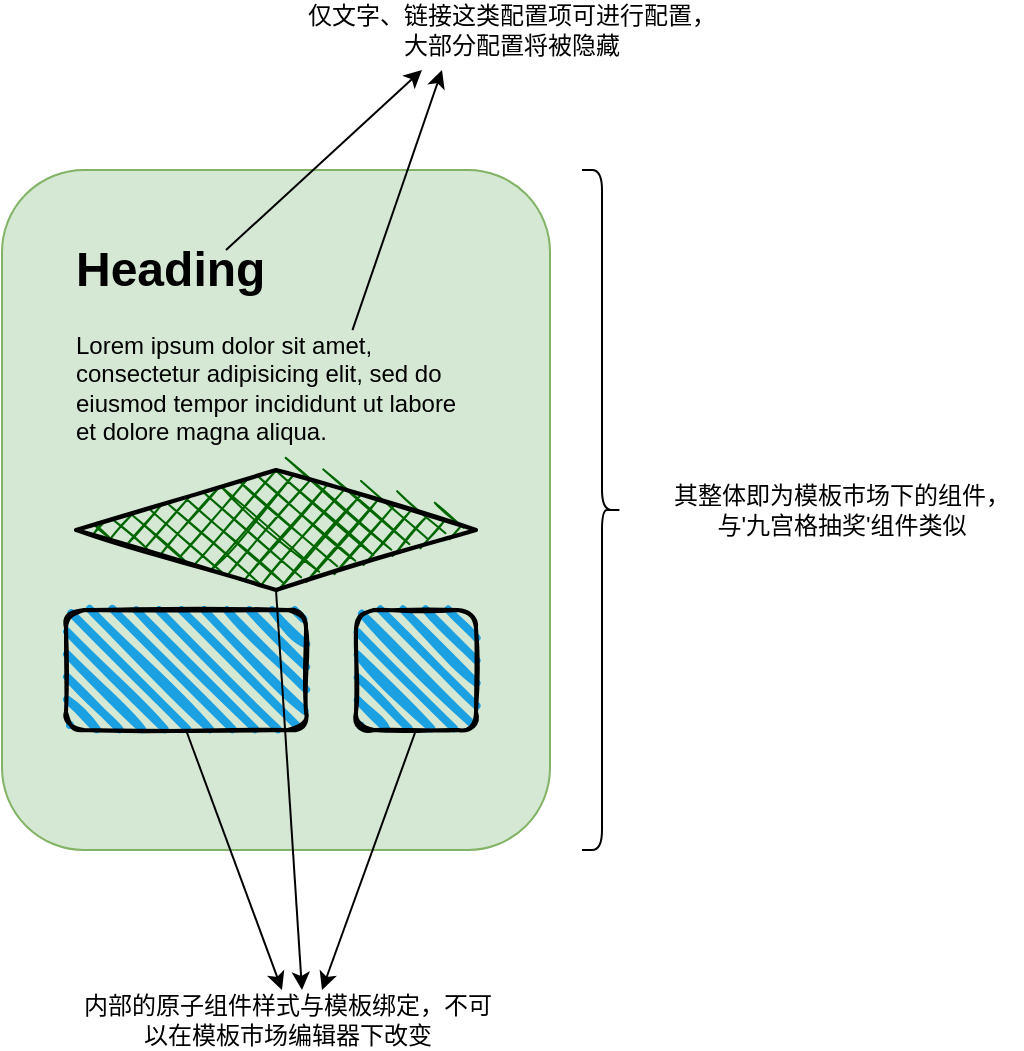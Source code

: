 <mxfile version="14.6.6" type="github"><diagram id="piBjMuxRidWDgHM6B331" name="Page-1"><mxGraphModel dx="1298" dy="754" grid="1" gridSize="10" guides="1" tooltips="1" connect="1" arrows="1" fold="1" page="1" pageScale="1" pageWidth="827" pageHeight="1169" math="0" shadow="0"><root><mxCell id="0"/><mxCell id="1" parent="0"/><mxCell id="6QGJqb0VSAb1wPBAJHQ8-1" value="" style="rounded=1;whiteSpace=wrap;html=1;fillColor=#d5e8d4;strokeColor=#82b366;perimeterSpacing=2;" vertex="1" parent="1"><mxGeometry x="170" y="160" width="274" height="340" as="geometry"/></mxCell><mxCell id="6QGJqb0VSAb1wPBAJHQ8-2" value="&lt;h1&gt;Heading&lt;/h1&gt;&lt;p&gt;Lorem ipsum dolor sit amet, consectetur adipisicing elit, sed do eiusmod tempor incididunt ut labore et dolore magna aliqua.&lt;/p&gt;" style="text;html=1;strokeColor=none;fillColor=none;spacing=5;spacingTop=-20;whiteSpace=wrap;overflow=hidden;rounded=0;" vertex="1" parent="1"><mxGeometry x="202" y="190" width="210" height="120" as="geometry"/></mxCell><mxCell id="6QGJqb0VSAb1wPBAJHQ8-15" value="" style="rhombus;whiteSpace=wrap;html=1;strokeWidth=2;fillWeight=-1;hachureGap=8;fillStyle=cross-hatch;fillColor=#006600;sketch=1;" vertex="1" parent="1"><mxGeometry x="207" y="310" width="200" height="60" as="geometry"/></mxCell><mxCell id="6QGJqb0VSAb1wPBAJHQ8-17" value="" style="rounded=1;whiteSpace=wrap;html=1;strokeWidth=2;fillWeight=4;hachureGap=8;hachureAngle=45;fillColor=#1ba1e2;sketch=1;" vertex="1" parent="1"><mxGeometry x="202" y="380" width="120" height="60" as="geometry"/></mxCell><mxCell id="6QGJqb0VSAb1wPBAJHQ8-18" value="" style="rounded=1;whiteSpace=wrap;html=1;strokeWidth=2;fillWeight=4;hachureGap=8;hachureAngle=45;fillColor=#1ba1e2;sketch=1;" vertex="1" parent="1"><mxGeometry x="347" y="380" width="60" height="60" as="geometry"/></mxCell><mxCell id="6QGJqb0VSAb1wPBAJHQ8-20" value="" style="shape=curlyBracket;whiteSpace=wrap;html=1;rounded=1;flipH=1;fillColor=none;" vertex="1" parent="1"><mxGeometry x="460" y="160" width="20" height="340" as="geometry"/></mxCell><mxCell id="6QGJqb0VSAb1wPBAJHQ8-21" value="其整体即为模板市场下的组件，与'九宫格抽奖'组件类似" style="text;html=1;strokeColor=none;fillColor=none;align=center;verticalAlign=middle;whiteSpace=wrap;rounded=0;" vertex="1" parent="1"><mxGeometry x="500" y="320" width="180" height="20" as="geometry"/></mxCell><mxCell id="6QGJqb0VSAb1wPBAJHQ8-22" value="" style="endArrow=classic;html=1;exitX=0.5;exitY=1;exitDx=0;exitDy=0;" edge="1" parent="1" source="6QGJqb0VSAb1wPBAJHQ8-17"><mxGeometry width="50" height="50" relative="1" as="geometry"><mxPoint x="282" y="490" as="sourcePoint"/><mxPoint x="310" y="570" as="targetPoint"/></mxGeometry></mxCell><mxCell id="6QGJqb0VSAb1wPBAJHQ8-24" value="" style="endArrow=classic;html=1;exitX=0.5;exitY=1;exitDx=0;exitDy=0;" edge="1" parent="1" source="6QGJqb0VSAb1wPBAJHQ8-18"><mxGeometry width="50" height="50" relative="1" as="geometry"><mxPoint x="272" y="450" as="sourcePoint"/><mxPoint x="330" y="570" as="targetPoint"/></mxGeometry></mxCell><mxCell id="6QGJqb0VSAb1wPBAJHQ8-25" value="" style="endArrow=classic;html=1;exitX=0.5;exitY=1;exitDx=0;exitDy=0;" edge="1" parent="1" source="6QGJqb0VSAb1wPBAJHQ8-15"><mxGeometry width="50" height="50" relative="1" as="geometry"><mxPoint x="387" y="450" as="sourcePoint"/><mxPoint x="320" y="570" as="targetPoint"/></mxGeometry></mxCell><mxCell id="6QGJqb0VSAb1wPBAJHQ8-26" value="内部的原子组件样式与模板绑定，不可以在模板市场编辑器下改变" style="text;html=1;strokeColor=none;fillColor=none;align=center;verticalAlign=middle;whiteSpace=wrap;rounded=0;" vertex="1" parent="1"><mxGeometry x="210" y="575" width="206" height="20" as="geometry"/></mxCell><mxCell id="6QGJqb0VSAb1wPBAJHQ8-27" value="" style="endArrow=classic;html=1;" edge="1" parent="1"><mxGeometry width="50" height="50" relative="1" as="geometry"><mxPoint x="282" y="200" as="sourcePoint"/><mxPoint x="380" y="110" as="targetPoint"/></mxGeometry></mxCell><mxCell id="6QGJqb0VSAb1wPBAJHQ8-28" value="" style="endArrow=classic;html=1;exitX=0.682;exitY=0.417;exitDx=0;exitDy=0;exitPerimeter=0;" edge="1" parent="1" source="6QGJqb0VSAb1wPBAJHQ8-2"><mxGeometry width="50" height="50" relative="1" as="geometry"><mxPoint x="292" y="210" as="sourcePoint"/><mxPoint x="390" y="110" as="targetPoint"/></mxGeometry></mxCell><mxCell id="6QGJqb0VSAb1wPBAJHQ8-29" value="仅文字、链接这类配置项可进行配置，大部分配置将被隐藏" style="text;html=1;strokeColor=none;fillColor=none;align=center;verticalAlign=middle;whiteSpace=wrap;rounded=0;" vertex="1" parent="1"><mxGeometry x="322" y="80" width="206" height="20" as="geometry"/></mxCell></root></mxGraphModel></diagram></mxfile>